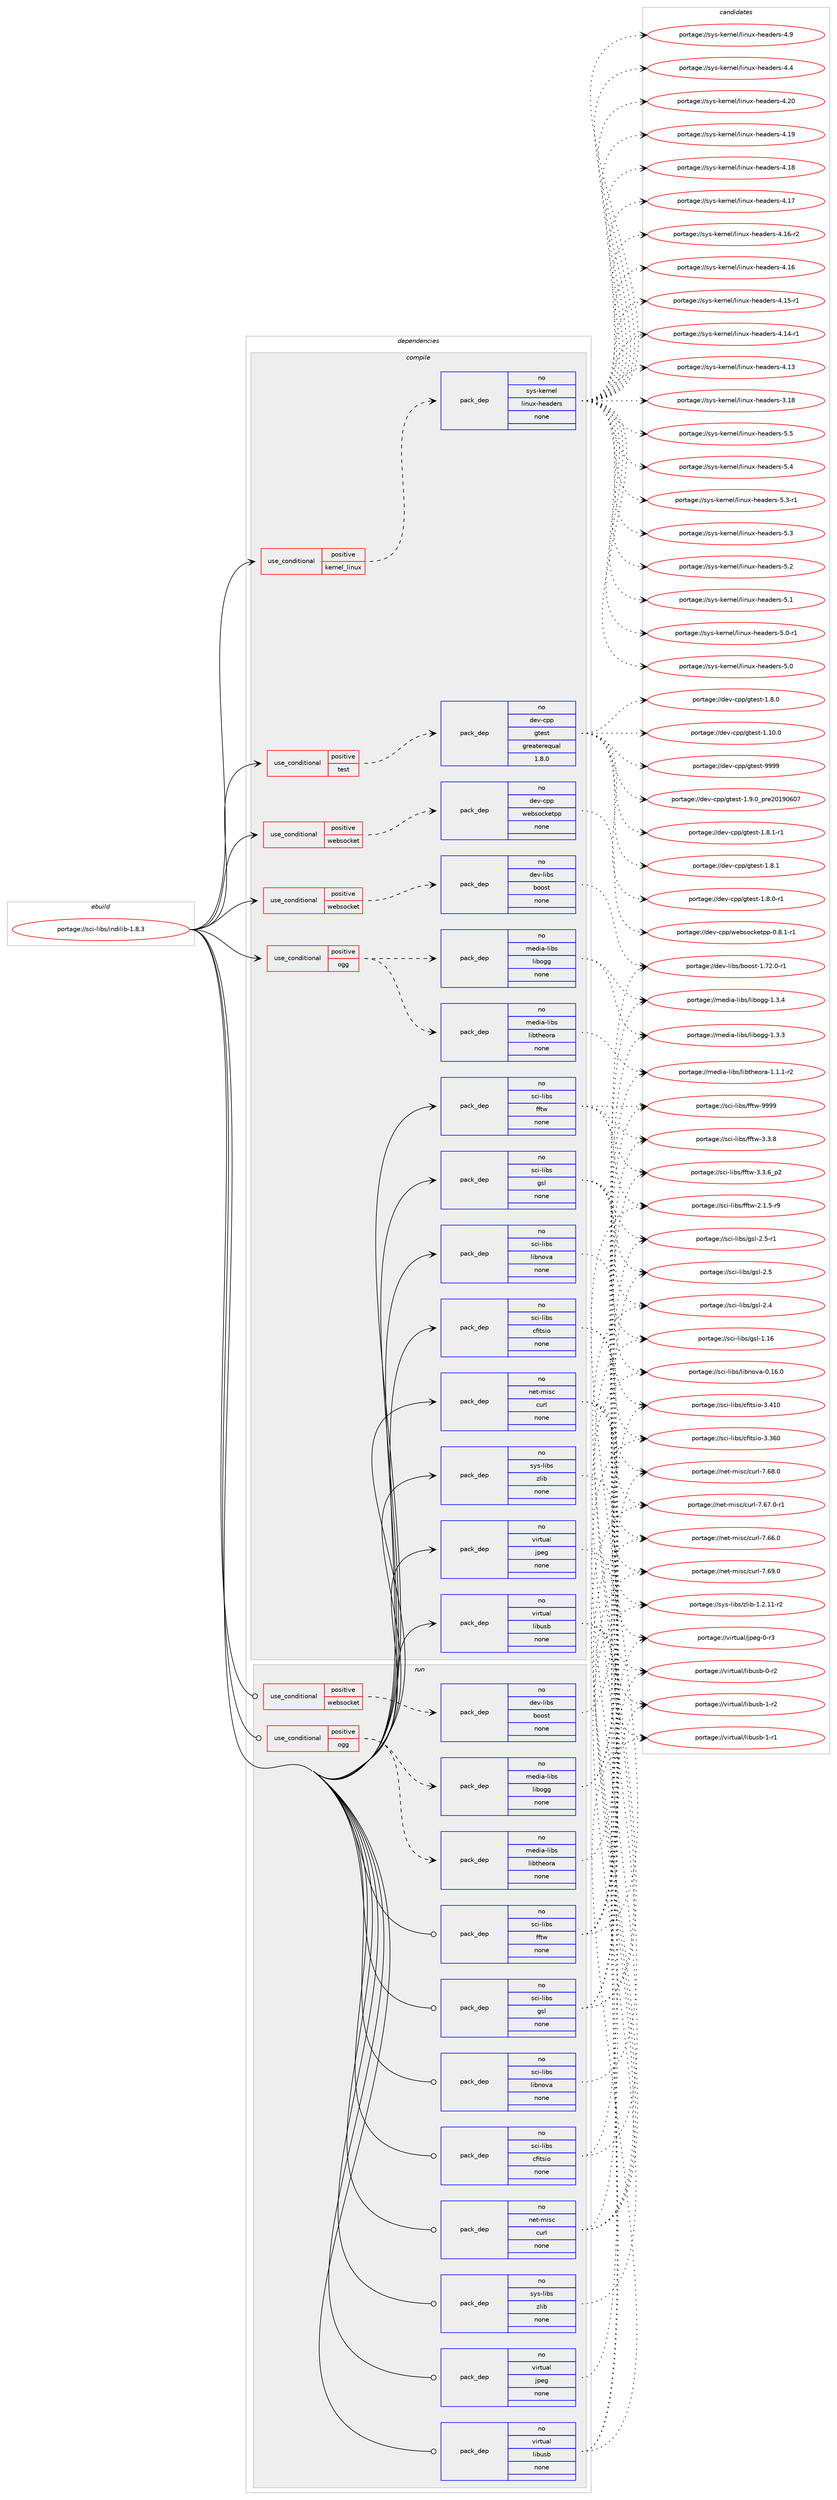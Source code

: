 digraph prolog {

# *************
# Graph options
# *************

newrank=true;
concentrate=true;
compound=true;
graph [rankdir=LR,fontname=Helvetica,fontsize=10,ranksep=1.5];#, ranksep=2.5, nodesep=0.2];
edge  [arrowhead=vee];
node  [fontname=Helvetica,fontsize=10];

# **********
# The ebuild
# **********

subgraph cluster_leftcol {
color=gray;
rank=same;
label=<<i>ebuild</i>>;
id [label="portage://sci-libs/indilib-1.8.3", color=red, width=4, href="../sci-libs/indilib-1.8.3.svg"];
}

# ****************
# The dependencies
# ****************

subgraph cluster_midcol {
color=gray;
label=<<i>dependencies</i>>;
subgraph cluster_compile {
fillcolor="#eeeeee";
style=filled;
label=<<i>compile</i>>;
subgraph cond7119 {
dependency39142 [label=<<TABLE BORDER="0" CELLBORDER="1" CELLSPACING="0" CELLPADDING="4"><TR><TD ROWSPAN="3" CELLPADDING="10">use_conditional</TD></TR><TR><TD>positive</TD></TR><TR><TD>kernel_linux</TD></TR></TABLE>>, shape=none, color=red];
subgraph pack31175 {
dependency39143 [label=<<TABLE BORDER="0" CELLBORDER="1" CELLSPACING="0" CELLPADDING="4" WIDTH="220"><TR><TD ROWSPAN="6" CELLPADDING="30">pack_dep</TD></TR><TR><TD WIDTH="110">no</TD></TR><TR><TD>sys-kernel</TD></TR><TR><TD>linux-headers</TD></TR><TR><TD>none</TD></TR><TR><TD></TD></TR></TABLE>>, shape=none, color=blue];
}
dependency39142:e -> dependency39143:w [weight=20,style="dashed",arrowhead="vee"];
}
id:e -> dependency39142:w [weight=20,style="solid",arrowhead="vee"];
subgraph cond7120 {
dependency39144 [label=<<TABLE BORDER="0" CELLBORDER="1" CELLSPACING="0" CELLPADDING="4"><TR><TD ROWSPAN="3" CELLPADDING="10">use_conditional</TD></TR><TR><TD>positive</TD></TR><TR><TD>ogg</TD></TR></TABLE>>, shape=none, color=red];
subgraph pack31176 {
dependency39145 [label=<<TABLE BORDER="0" CELLBORDER="1" CELLSPACING="0" CELLPADDING="4" WIDTH="220"><TR><TD ROWSPAN="6" CELLPADDING="30">pack_dep</TD></TR><TR><TD WIDTH="110">no</TD></TR><TR><TD>media-libs</TD></TR><TR><TD>libogg</TD></TR><TR><TD>none</TD></TR><TR><TD></TD></TR></TABLE>>, shape=none, color=blue];
}
dependency39144:e -> dependency39145:w [weight=20,style="dashed",arrowhead="vee"];
subgraph pack31177 {
dependency39146 [label=<<TABLE BORDER="0" CELLBORDER="1" CELLSPACING="0" CELLPADDING="4" WIDTH="220"><TR><TD ROWSPAN="6" CELLPADDING="30">pack_dep</TD></TR><TR><TD WIDTH="110">no</TD></TR><TR><TD>media-libs</TD></TR><TR><TD>libtheora</TD></TR><TR><TD>none</TD></TR><TR><TD></TD></TR></TABLE>>, shape=none, color=blue];
}
dependency39144:e -> dependency39146:w [weight=20,style="dashed",arrowhead="vee"];
}
id:e -> dependency39144:w [weight=20,style="solid",arrowhead="vee"];
subgraph cond7121 {
dependency39147 [label=<<TABLE BORDER="0" CELLBORDER="1" CELLSPACING="0" CELLPADDING="4"><TR><TD ROWSPAN="3" CELLPADDING="10">use_conditional</TD></TR><TR><TD>positive</TD></TR><TR><TD>test</TD></TR></TABLE>>, shape=none, color=red];
subgraph pack31178 {
dependency39148 [label=<<TABLE BORDER="0" CELLBORDER="1" CELLSPACING="0" CELLPADDING="4" WIDTH="220"><TR><TD ROWSPAN="6" CELLPADDING="30">pack_dep</TD></TR><TR><TD WIDTH="110">no</TD></TR><TR><TD>dev-cpp</TD></TR><TR><TD>gtest</TD></TR><TR><TD>greaterequal</TD></TR><TR><TD>1.8.0</TD></TR></TABLE>>, shape=none, color=blue];
}
dependency39147:e -> dependency39148:w [weight=20,style="dashed",arrowhead="vee"];
}
id:e -> dependency39147:w [weight=20,style="solid",arrowhead="vee"];
subgraph cond7122 {
dependency39149 [label=<<TABLE BORDER="0" CELLBORDER="1" CELLSPACING="0" CELLPADDING="4"><TR><TD ROWSPAN="3" CELLPADDING="10">use_conditional</TD></TR><TR><TD>positive</TD></TR><TR><TD>websocket</TD></TR></TABLE>>, shape=none, color=red];
subgraph pack31179 {
dependency39150 [label=<<TABLE BORDER="0" CELLBORDER="1" CELLSPACING="0" CELLPADDING="4" WIDTH="220"><TR><TD ROWSPAN="6" CELLPADDING="30">pack_dep</TD></TR><TR><TD WIDTH="110">no</TD></TR><TR><TD>dev-cpp</TD></TR><TR><TD>websocketpp</TD></TR><TR><TD>none</TD></TR><TR><TD></TD></TR></TABLE>>, shape=none, color=blue];
}
dependency39149:e -> dependency39150:w [weight=20,style="dashed",arrowhead="vee"];
}
id:e -> dependency39149:w [weight=20,style="solid",arrowhead="vee"];
subgraph cond7123 {
dependency39151 [label=<<TABLE BORDER="0" CELLBORDER="1" CELLSPACING="0" CELLPADDING="4"><TR><TD ROWSPAN="3" CELLPADDING="10">use_conditional</TD></TR><TR><TD>positive</TD></TR><TR><TD>websocket</TD></TR></TABLE>>, shape=none, color=red];
subgraph pack31180 {
dependency39152 [label=<<TABLE BORDER="0" CELLBORDER="1" CELLSPACING="0" CELLPADDING="4" WIDTH="220"><TR><TD ROWSPAN="6" CELLPADDING="30">pack_dep</TD></TR><TR><TD WIDTH="110">no</TD></TR><TR><TD>dev-libs</TD></TR><TR><TD>boost</TD></TR><TR><TD>none</TD></TR><TR><TD></TD></TR></TABLE>>, shape=none, color=blue];
}
dependency39151:e -> dependency39152:w [weight=20,style="dashed",arrowhead="vee"];
}
id:e -> dependency39151:w [weight=20,style="solid",arrowhead="vee"];
subgraph pack31181 {
dependency39153 [label=<<TABLE BORDER="0" CELLBORDER="1" CELLSPACING="0" CELLPADDING="4" WIDTH="220"><TR><TD ROWSPAN="6" CELLPADDING="30">pack_dep</TD></TR><TR><TD WIDTH="110">no</TD></TR><TR><TD>net-misc</TD></TR><TR><TD>curl</TD></TR><TR><TD>none</TD></TR><TR><TD></TD></TR></TABLE>>, shape=none, color=blue];
}
id:e -> dependency39153:w [weight=20,style="solid",arrowhead="vee"];
subgraph pack31182 {
dependency39154 [label=<<TABLE BORDER="0" CELLBORDER="1" CELLSPACING="0" CELLPADDING="4" WIDTH="220"><TR><TD ROWSPAN="6" CELLPADDING="30">pack_dep</TD></TR><TR><TD WIDTH="110">no</TD></TR><TR><TD>sci-libs</TD></TR><TR><TD>cfitsio</TD></TR><TR><TD>none</TD></TR><TR><TD></TD></TR></TABLE>>, shape=none, color=blue];
}
id:e -> dependency39154:w [weight=20,style="solid",arrowhead="vee"];
subgraph pack31183 {
dependency39155 [label=<<TABLE BORDER="0" CELLBORDER="1" CELLSPACING="0" CELLPADDING="4" WIDTH="220"><TR><TD ROWSPAN="6" CELLPADDING="30">pack_dep</TD></TR><TR><TD WIDTH="110">no</TD></TR><TR><TD>sci-libs</TD></TR><TR><TD>fftw</TD></TR><TR><TD>none</TD></TR><TR><TD></TD></TR></TABLE>>, shape=none, color=blue];
}
id:e -> dependency39155:w [weight=20,style="solid",arrowhead="vee"];
subgraph pack31184 {
dependency39156 [label=<<TABLE BORDER="0" CELLBORDER="1" CELLSPACING="0" CELLPADDING="4" WIDTH="220"><TR><TD ROWSPAN="6" CELLPADDING="30">pack_dep</TD></TR><TR><TD WIDTH="110">no</TD></TR><TR><TD>sci-libs</TD></TR><TR><TD>gsl</TD></TR><TR><TD>none</TD></TR><TR><TD></TD></TR></TABLE>>, shape=none, color=blue];
}
id:e -> dependency39156:w [weight=20,style="solid",arrowhead="vee"];
subgraph pack31185 {
dependency39157 [label=<<TABLE BORDER="0" CELLBORDER="1" CELLSPACING="0" CELLPADDING="4" WIDTH="220"><TR><TD ROWSPAN="6" CELLPADDING="30">pack_dep</TD></TR><TR><TD WIDTH="110">no</TD></TR><TR><TD>sci-libs</TD></TR><TR><TD>libnova</TD></TR><TR><TD>none</TD></TR><TR><TD></TD></TR></TABLE>>, shape=none, color=blue];
}
id:e -> dependency39157:w [weight=20,style="solid",arrowhead="vee"];
subgraph pack31186 {
dependency39158 [label=<<TABLE BORDER="0" CELLBORDER="1" CELLSPACING="0" CELLPADDING="4" WIDTH="220"><TR><TD ROWSPAN="6" CELLPADDING="30">pack_dep</TD></TR><TR><TD WIDTH="110">no</TD></TR><TR><TD>sys-libs</TD></TR><TR><TD>zlib</TD></TR><TR><TD>none</TD></TR><TR><TD></TD></TR></TABLE>>, shape=none, color=blue];
}
id:e -> dependency39158:w [weight=20,style="solid",arrowhead="vee"];
subgraph pack31187 {
dependency39159 [label=<<TABLE BORDER="0" CELLBORDER="1" CELLSPACING="0" CELLPADDING="4" WIDTH="220"><TR><TD ROWSPAN="6" CELLPADDING="30">pack_dep</TD></TR><TR><TD WIDTH="110">no</TD></TR><TR><TD>virtual</TD></TR><TR><TD>jpeg</TD></TR><TR><TD>none</TD></TR><TR><TD></TD></TR></TABLE>>, shape=none, color=blue];
}
id:e -> dependency39159:w [weight=20,style="solid",arrowhead="vee"];
subgraph pack31188 {
dependency39160 [label=<<TABLE BORDER="0" CELLBORDER="1" CELLSPACING="0" CELLPADDING="4" WIDTH="220"><TR><TD ROWSPAN="6" CELLPADDING="30">pack_dep</TD></TR><TR><TD WIDTH="110">no</TD></TR><TR><TD>virtual</TD></TR><TR><TD>libusb</TD></TR><TR><TD>none</TD></TR><TR><TD></TD></TR></TABLE>>, shape=none, color=blue];
}
id:e -> dependency39160:w [weight=20,style="solid",arrowhead="vee"];
}
subgraph cluster_compileandrun {
fillcolor="#eeeeee";
style=filled;
label=<<i>compile and run</i>>;
}
subgraph cluster_run {
fillcolor="#eeeeee";
style=filled;
label=<<i>run</i>>;
subgraph cond7124 {
dependency39161 [label=<<TABLE BORDER="0" CELLBORDER="1" CELLSPACING="0" CELLPADDING="4"><TR><TD ROWSPAN="3" CELLPADDING="10">use_conditional</TD></TR><TR><TD>positive</TD></TR><TR><TD>ogg</TD></TR></TABLE>>, shape=none, color=red];
subgraph pack31189 {
dependency39162 [label=<<TABLE BORDER="0" CELLBORDER="1" CELLSPACING="0" CELLPADDING="4" WIDTH="220"><TR><TD ROWSPAN="6" CELLPADDING="30">pack_dep</TD></TR><TR><TD WIDTH="110">no</TD></TR><TR><TD>media-libs</TD></TR><TR><TD>libogg</TD></TR><TR><TD>none</TD></TR><TR><TD></TD></TR></TABLE>>, shape=none, color=blue];
}
dependency39161:e -> dependency39162:w [weight=20,style="dashed",arrowhead="vee"];
subgraph pack31190 {
dependency39163 [label=<<TABLE BORDER="0" CELLBORDER="1" CELLSPACING="0" CELLPADDING="4" WIDTH="220"><TR><TD ROWSPAN="6" CELLPADDING="30">pack_dep</TD></TR><TR><TD WIDTH="110">no</TD></TR><TR><TD>media-libs</TD></TR><TR><TD>libtheora</TD></TR><TR><TD>none</TD></TR><TR><TD></TD></TR></TABLE>>, shape=none, color=blue];
}
dependency39161:e -> dependency39163:w [weight=20,style="dashed",arrowhead="vee"];
}
id:e -> dependency39161:w [weight=20,style="solid",arrowhead="odot"];
subgraph cond7125 {
dependency39164 [label=<<TABLE BORDER="0" CELLBORDER="1" CELLSPACING="0" CELLPADDING="4"><TR><TD ROWSPAN="3" CELLPADDING="10">use_conditional</TD></TR><TR><TD>positive</TD></TR><TR><TD>websocket</TD></TR></TABLE>>, shape=none, color=red];
subgraph pack31191 {
dependency39165 [label=<<TABLE BORDER="0" CELLBORDER="1" CELLSPACING="0" CELLPADDING="4" WIDTH="220"><TR><TD ROWSPAN="6" CELLPADDING="30">pack_dep</TD></TR><TR><TD WIDTH="110">no</TD></TR><TR><TD>dev-libs</TD></TR><TR><TD>boost</TD></TR><TR><TD>none</TD></TR><TR><TD></TD></TR></TABLE>>, shape=none, color=blue];
}
dependency39164:e -> dependency39165:w [weight=20,style="dashed",arrowhead="vee"];
}
id:e -> dependency39164:w [weight=20,style="solid",arrowhead="odot"];
subgraph pack31192 {
dependency39166 [label=<<TABLE BORDER="0" CELLBORDER="1" CELLSPACING="0" CELLPADDING="4" WIDTH="220"><TR><TD ROWSPAN="6" CELLPADDING="30">pack_dep</TD></TR><TR><TD WIDTH="110">no</TD></TR><TR><TD>net-misc</TD></TR><TR><TD>curl</TD></TR><TR><TD>none</TD></TR><TR><TD></TD></TR></TABLE>>, shape=none, color=blue];
}
id:e -> dependency39166:w [weight=20,style="solid",arrowhead="odot"];
subgraph pack31193 {
dependency39167 [label=<<TABLE BORDER="0" CELLBORDER="1" CELLSPACING="0" CELLPADDING="4" WIDTH="220"><TR><TD ROWSPAN="6" CELLPADDING="30">pack_dep</TD></TR><TR><TD WIDTH="110">no</TD></TR><TR><TD>sci-libs</TD></TR><TR><TD>cfitsio</TD></TR><TR><TD>none</TD></TR><TR><TD></TD></TR></TABLE>>, shape=none, color=blue];
}
id:e -> dependency39167:w [weight=20,style="solid",arrowhead="odot"];
subgraph pack31194 {
dependency39168 [label=<<TABLE BORDER="0" CELLBORDER="1" CELLSPACING="0" CELLPADDING="4" WIDTH="220"><TR><TD ROWSPAN="6" CELLPADDING="30">pack_dep</TD></TR><TR><TD WIDTH="110">no</TD></TR><TR><TD>sci-libs</TD></TR><TR><TD>fftw</TD></TR><TR><TD>none</TD></TR><TR><TD></TD></TR></TABLE>>, shape=none, color=blue];
}
id:e -> dependency39168:w [weight=20,style="solid",arrowhead="odot"];
subgraph pack31195 {
dependency39169 [label=<<TABLE BORDER="0" CELLBORDER="1" CELLSPACING="0" CELLPADDING="4" WIDTH="220"><TR><TD ROWSPAN="6" CELLPADDING="30">pack_dep</TD></TR><TR><TD WIDTH="110">no</TD></TR><TR><TD>sci-libs</TD></TR><TR><TD>gsl</TD></TR><TR><TD>none</TD></TR><TR><TD></TD></TR></TABLE>>, shape=none, color=blue];
}
id:e -> dependency39169:w [weight=20,style="solid",arrowhead="odot"];
subgraph pack31196 {
dependency39170 [label=<<TABLE BORDER="0" CELLBORDER="1" CELLSPACING="0" CELLPADDING="4" WIDTH="220"><TR><TD ROWSPAN="6" CELLPADDING="30">pack_dep</TD></TR><TR><TD WIDTH="110">no</TD></TR><TR><TD>sci-libs</TD></TR><TR><TD>libnova</TD></TR><TR><TD>none</TD></TR><TR><TD></TD></TR></TABLE>>, shape=none, color=blue];
}
id:e -> dependency39170:w [weight=20,style="solid",arrowhead="odot"];
subgraph pack31197 {
dependency39171 [label=<<TABLE BORDER="0" CELLBORDER="1" CELLSPACING="0" CELLPADDING="4" WIDTH="220"><TR><TD ROWSPAN="6" CELLPADDING="30">pack_dep</TD></TR><TR><TD WIDTH="110">no</TD></TR><TR><TD>sys-libs</TD></TR><TR><TD>zlib</TD></TR><TR><TD>none</TD></TR><TR><TD></TD></TR></TABLE>>, shape=none, color=blue];
}
id:e -> dependency39171:w [weight=20,style="solid",arrowhead="odot"];
subgraph pack31198 {
dependency39172 [label=<<TABLE BORDER="0" CELLBORDER="1" CELLSPACING="0" CELLPADDING="4" WIDTH="220"><TR><TD ROWSPAN="6" CELLPADDING="30">pack_dep</TD></TR><TR><TD WIDTH="110">no</TD></TR><TR><TD>virtual</TD></TR><TR><TD>jpeg</TD></TR><TR><TD>none</TD></TR><TR><TD></TD></TR></TABLE>>, shape=none, color=blue];
}
id:e -> dependency39172:w [weight=20,style="solid",arrowhead="odot"];
subgraph pack31199 {
dependency39173 [label=<<TABLE BORDER="0" CELLBORDER="1" CELLSPACING="0" CELLPADDING="4" WIDTH="220"><TR><TD ROWSPAN="6" CELLPADDING="30">pack_dep</TD></TR><TR><TD WIDTH="110">no</TD></TR><TR><TD>virtual</TD></TR><TR><TD>libusb</TD></TR><TR><TD>none</TD></TR><TR><TD></TD></TR></TABLE>>, shape=none, color=blue];
}
id:e -> dependency39173:w [weight=20,style="solid",arrowhead="odot"];
}
}

# **************
# The candidates
# **************

subgraph cluster_choices {
rank=same;
color=gray;
label=<<i>candidates</i>>;

subgraph choice31175 {
color=black;
nodesep=1;
choice1151211154510710111411010110847108105110117120451041019710010111411545534653 [label="portage://sys-kernel/linux-headers-5.5", color=red, width=4,href="../sys-kernel/linux-headers-5.5.svg"];
choice1151211154510710111411010110847108105110117120451041019710010111411545534652 [label="portage://sys-kernel/linux-headers-5.4", color=red, width=4,href="../sys-kernel/linux-headers-5.4.svg"];
choice11512111545107101114110101108471081051101171204510410197100101114115455346514511449 [label="portage://sys-kernel/linux-headers-5.3-r1", color=red, width=4,href="../sys-kernel/linux-headers-5.3-r1.svg"];
choice1151211154510710111411010110847108105110117120451041019710010111411545534651 [label="portage://sys-kernel/linux-headers-5.3", color=red, width=4,href="../sys-kernel/linux-headers-5.3.svg"];
choice1151211154510710111411010110847108105110117120451041019710010111411545534650 [label="portage://sys-kernel/linux-headers-5.2", color=red, width=4,href="../sys-kernel/linux-headers-5.2.svg"];
choice1151211154510710111411010110847108105110117120451041019710010111411545534649 [label="portage://sys-kernel/linux-headers-5.1", color=red, width=4,href="../sys-kernel/linux-headers-5.1.svg"];
choice11512111545107101114110101108471081051101171204510410197100101114115455346484511449 [label="portage://sys-kernel/linux-headers-5.0-r1", color=red, width=4,href="../sys-kernel/linux-headers-5.0-r1.svg"];
choice1151211154510710111411010110847108105110117120451041019710010111411545534648 [label="portage://sys-kernel/linux-headers-5.0", color=red, width=4,href="../sys-kernel/linux-headers-5.0.svg"];
choice1151211154510710111411010110847108105110117120451041019710010111411545524657 [label="portage://sys-kernel/linux-headers-4.9", color=red, width=4,href="../sys-kernel/linux-headers-4.9.svg"];
choice1151211154510710111411010110847108105110117120451041019710010111411545524652 [label="portage://sys-kernel/linux-headers-4.4", color=red, width=4,href="../sys-kernel/linux-headers-4.4.svg"];
choice115121115451071011141101011084710810511011712045104101971001011141154552465048 [label="portage://sys-kernel/linux-headers-4.20", color=red, width=4,href="../sys-kernel/linux-headers-4.20.svg"];
choice115121115451071011141101011084710810511011712045104101971001011141154552464957 [label="portage://sys-kernel/linux-headers-4.19", color=red, width=4,href="../sys-kernel/linux-headers-4.19.svg"];
choice115121115451071011141101011084710810511011712045104101971001011141154552464956 [label="portage://sys-kernel/linux-headers-4.18", color=red, width=4,href="../sys-kernel/linux-headers-4.18.svg"];
choice115121115451071011141101011084710810511011712045104101971001011141154552464955 [label="portage://sys-kernel/linux-headers-4.17", color=red, width=4,href="../sys-kernel/linux-headers-4.17.svg"];
choice1151211154510710111411010110847108105110117120451041019710010111411545524649544511450 [label="portage://sys-kernel/linux-headers-4.16-r2", color=red, width=4,href="../sys-kernel/linux-headers-4.16-r2.svg"];
choice115121115451071011141101011084710810511011712045104101971001011141154552464954 [label="portage://sys-kernel/linux-headers-4.16", color=red, width=4,href="../sys-kernel/linux-headers-4.16.svg"];
choice1151211154510710111411010110847108105110117120451041019710010111411545524649534511449 [label="portage://sys-kernel/linux-headers-4.15-r1", color=red, width=4,href="../sys-kernel/linux-headers-4.15-r1.svg"];
choice1151211154510710111411010110847108105110117120451041019710010111411545524649524511449 [label="portage://sys-kernel/linux-headers-4.14-r1", color=red, width=4,href="../sys-kernel/linux-headers-4.14-r1.svg"];
choice115121115451071011141101011084710810511011712045104101971001011141154552464951 [label="portage://sys-kernel/linux-headers-4.13", color=red, width=4,href="../sys-kernel/linux-headers-4.13.svg"];
choice115121115451071011141101011084710810511011712045104101971001011141154551464956 [label="portage://sys-kernel/linux-headers-3.18", color=red, width=4,href="../sys-kernel/linux-headers-3.18.svg"];
dependency39143:e -> choice1151211154510710111411010110847108105110117120451041019710010111411545534653:w [style=dotted,weight="100"];
dependency39143:e -> choice1151211154510710111411010110847108105110117120451041019710010111411545534652:w [style=dotted,weight="100"];
dependency39143:e -> choice11512111545107101114110101108471081051101171204510410197100101114115455346514511449:w [style=dotted,weight="100"];
dependency39143:e -> choice1151211154510710111411010110847108105110117120451041019710010111411545534651:w [style=dotted,weight="100"];
dependency39143:e -> choice1151211154510710111411010110847108105110117120451041019710010111411545534650:w [style=dotted,weight="100"];
dependency39143:e -> choice1151211154510710111411010110847108105110117120451041019710010111411545534649:w [style=dotted,weight="100"];
dependency39143:e -> choice11512111545107101114110101108471081051101171204510410197100101114115455346484511449:w [style=dotted,weight="100"];
dependency39143:e -> choice1151211154510710111411010110847108105110117120451041019710010111411545534648:w [style=dotted,weight="100"];
dependency39143:e -> choice1151211154510710111411010110847108105110117120451041019710010111411545524657:w [style=dotted,weight="100"];
dependency39143:e -> choice1151211154510710111411010110847108105110117120451041019710010111411545524652:w [style=dotted,weight="100"];
dependency39143:e -> choice115121115451071011141101011084710810511011712045104101971001011141154552465048:w [style=dotted,weight="100"];
dependency39143:e -> choice115121115451071011141101011084710810511011712045104101971001011141154552464957:w [style=dotted,weight="100"];
dependency39143:e -> choice115121115451071011141101011084710810511011712045104101971001011141154552464956:w [style=dotted,weight="100"];
dependency39143:e -> choice115121115451071011141101011084710810511011712045104101971001011141154552464955:w [style=dotted,weight="100"];
dependency39143:e -> choice1151211154510710111411010110847108105110117120451041019710010111411545524649544511450:w [style=dotted,weight="100"];
dependency39143:e -> choice115121115451071011141101011084710810511011712045104101971001011141154552464954:w [style=dotted,weight="100"];
dependency39143:e -> choice1151211154510710111411010110847108105110117120451041019710010111411545524649534511449:w [style=dotted,weight="100"];
dependency39143:e -> choice1151211154510710111411010110847108105110117120451041019710010111411545524649524511449:w [style=dotted,weight="100"];
dependency39143:e -> choice115121115451071011141101011084710810511011712045104101971001011141154552464951:w [style=dotted,weight="100"];
dependency39143:e -> choice115121115451071011141101011084710810511011712045104101971001011141154551464956:w [style=dotted,weight="100"];
}
subgraph choice31176 {
color=black;
nodesep=1;
choice1091011001059745108105981154710810598111103103454946514652 [label="portage://media-libs/libogg-1.3.4", color=red, width=4,href="../media-libs/libogg-1.3.4.svg"];
choice1091011001059745108105981154710810598111103103454946514651 [label="portage://media-libs/libogg-1.3.3", color=red, width=4,href="../media-libs/libogg-1.3.3.svg"];
dependency39145:e -> choice1091011001059745108105981154710810598111103103454946514652:w [style=dotted,weight="100"];
dependency39145:e -> choice1091011001059745108105981154710810598111103103454946514651:w [style=dotted,weight="100"];
}
subgraph choice31177 {
color=black;
nodesep=1;
choice1091011001059745108105981154710810598116104101111114974549464946494511450 [label="portage://media-libs/libtheora-1.1.1-r2", color=red, width=4,href="../media-libs/libtheora-1.1.1-r2.svg"];
dependency39146:e -> choice1091011001059745108105981154710810598116104101111114974549464946494511450:w [style=dotted,weight="100"];
}
subgraph choice31178 {
color=black;
nodesep=1;
choice1001011184599112112471031161011151164557575757 [label="portage://dev-cpp/gtest-9999", color=red, width=4,href="../dev-cpp/gtest-9999.svg"];
choice100101118459911211247103116101115116454946574648951121141015048495748544855 [label="portage://dev-cpp/gtest-1.9.0_pre20190607", color=red, width=4,href="../dev-cpp/gtest-1.9.0_pre20190607.svg"];
choice1001011184599112112471031161011151164549465646494511449 [label="portage://dev-cpp/gtest-1.8.1-r1", color=red, width=4,href="../dev-cpp/gtest-1.8.1-r1.svg"];
choice100101118459911211247103116101115116454946564649 [label="portage://dev-cpp/gtest-1.8.1", color=red, width=4,href="../dev-cpp/gtest-1.8.1.svg"];
choice1001011184599112112471031161011151164549465646484511449 [label="portage://dev-cpp/gtest-1.8.0-r1", color=red, width=4,href="../dev-cpp/gtest-1.8.0-r1.svg"];
choice100101118459911211247103116101115116454946564648 [label="portage://dev-cpp/gtest-1.8.0", color=red, width=4,href="../dev-cpp/gtest-1.8.0.svg"];
choice10010111845991121124710311610111511645494649484648 [label="portage://dev-cpp/gtest-1.10.0", color=red, width=4,href="../dev-cpp/gtest-1.10.0.svg"];
dependency39148:e -> choice1001011184599112112471031161011151164557575757:w [style=dotted,weight="100"];
dependency39148:e -> choice100101118459911211247103116101115116454946574648951121141015048495748544855:w [style=dotted,weight="100"];
dependency39148:e -> choice1001011184599112112471031161011151164549465646494511449:w [style=dotted,weight="100"];
dependency39148:e -> choice100101118459911211247103116101115116454946564649:w [style=dotted,weight="100"];
dependency39148:e -> choice1001011184599112112471031161011151164549465646484511449:w [style=dotted,weight="100"];
dependency39148:e -> choice100101118459911211247103116101115116454946564648:w [style=dotted,weight="100"];
dependency39148:e -> choice10010111845991121124710311610111511645494649484648:w [style=dotted,weight="100"];
}
subgraph choice31179 {
color=black;
nodesep=1;
choice10010111845991121124711910198115111991071011161121124548465646494511449 [label="portage://dev-cpp/websocketpp-0.8.1-r1", color=red, width=4,href="../dev-cpp/websocketpp-0.8.1-r1.svg"];
dependency39150:e -> choice10010111845991121124711910198115111991071011161121124548465646494511449:w [style=dotted,weight="100"];
}
subgraph choice31180 {
color=black;
nodesep=1;
choice10010111845108105981154798111111115116454946555046484511449 [label="portage://dev-libs/boost-1.72.0-r1", color=red, width=4,href="../dev-libs/boost-1.72.0-r1.svg"];
dependency39152:e -> choice10010111845108105981154798111111115116454946555046484511449:w [style=dotted,weight="100"];
}
subgraph choice31181 {
color=black;
nodesep=1;
choice1101011164510910511599479911711410845554654574648 [label="portage://net-misc/curl-7.69.0", color=red, width=4,href="../net-misc/curl-7.69.0.svg"];
choice1101011164510910511599479911711410845554654564648 [label="portage://net-misc/curl-7.68.0", color=red, width=4,href="../net-misc/curl-7.68.0.svg"];
choice11010111645109105115994799117114108455546545546484511449 [label="portage://net-misc/curl-7.67.0-r1", color=red, width=4,href="../net-misc/curl-7.67.0-r1.svg"];
choice1101011164510910511599479911711410845554654544648 [label="portage://net-misc/curl-7.66.0", color=red, width=4,href="../net-misc/curl-7.66.0.svg"];
dependency39153:e -> choice1101011164510910511599479911711410845554654574648:w [style=dotted,weight="100"];
dependency39153:e -> choice1101011164510910511599479911711410845554654564648:w [style=dotted,weight="100"];
dependency39153:e -> choice11010111645109105115994799117114108455546545546484511449:w [style=dotted,weight="100"];
dependency39153:e -> choice1101011164510910511599479911711410845554654544648:w [style=dotted,weight="100"];
}
subgraph choice31182 {
color=black;
nodesep=1;
choice1159910545108105981154799102105116115105111455146524948 [label="portage://sci-libs/cfitsio-3.410", color=red, width=4,href="../sci-libs/cfitsio-3.410.svg"];
choice1159910545108105981154799102105116115105111455146515448 [label="portage://sci-libs/cfitsio-3.360", color=red, width=4,href="../sci-libs/cfitsio-3.360.svg"];
dependency39154:e -> choice1159910545108105981154799102105116115105111455146524948:w [style=dotted,weight="100"];
dependency39154:e -> choice1159910545108105981154799102105116115105111455146515448:w [style=dotted,weight="100"];
}
subgraph choice31183 {
color=black;
nodesep=1;
choice115991054510810598115471021021161194557575757 [label="portage://sci-libs/fftw-9999", color=red, width=4,href="../sci-libs/fftw-9999.svg"];
choice11599105451081059811547102102116119455146514656 [label="portage://sci-libs/fftw-3.3.8", color=red, width=4,href="../sci-libs/fftw-3.3.8.svg"];
choice115991054510810598115471021021161194551465146549511250 [label="portage://sci-libs/fftw-3.3.6_p2", color=red, width=4,href="../sci-libs/fftw-3.3.6_p2.svg"];
choice115991054510810598115471021021161194550464946534511457 [label="portage://sci-libs/fftw-2.1.5-r9", color=red, width=4,href="../sci-libs/fftw-2.1.5-r9.svg"];
dependency39155:e -> choice115991054510810598115471021021161194557575757:w [style=dotted,weight="100"];
dependency39155:e -> choice11599105451081059811547102102116119455146514656:w [style=dotted,weight="100"];
dependency39155:e -> choice115991054510810598115471021021161194551465146549511250:w [style=dotted,weight="100"];
dependency39155:e -> choice115991054510810598115471021021161194550464946534511457:w [style=dotted,weight="100"];
}
subgraph choice31184 {
color=black;
nodesep=1;
choice11599105451081059811547103115108455046534511449 [label="portage://sci-libs/gsl-2.5-r1", color=red, width=4,href="../sci-libs/gsl-2.5-r1.svg"];
choice1159910545108105981154710311510845504653 [label="portage://sci-libs/gsl-2.5", color=red, width=4,href="../sci-libs/gsl-2.5.svg"];
choice1159910545108105981154710311510845504652 [label="portage://sci-libs/gsl-2.4", color=red, width=4,href="../sci-libs/gsl-2.4.svg"];
choice115991054510810598115471031151084549464954 [label="portage://sci-libs/gsl-1.16", color=red, width=4,href="../sci-libs/gsl-1.16.svg"];
dependency39156:e -> choice11599105451081059811547103115108455046534511449:w [style=dotted,weight="100"];
dependency39156:e -> choice1159910545108105981154710311510845504653:w [style=dotted,weight="100"];
dependency39156:e -> choice1159910545108105981154710311510845504652:w [style=dotted,weight="100"];
dependency39156:e -> choice115991054510810598115471031151084549464954:w [style=dotted,weight="100"];
}
subgraph choice31185 {
color=black;
nodesep=1;
choice11599105451081059811547108105981101111189745484649544648 [label="portage://sci-libs/libnova-0.16.0", color=red, width=4,href="../sci-libs/libnova-0.16.0.svg"];
dependency39157:e -> choice11599105451081059811547108105981101111189745484649544648:w [style=dotted,weight="100"];
}
subgraph choice31186 {
color=black;
nodesep=1;
choice11512111545108105981154712210810598454946504649494511450 [label="portage://sys-libs/zlib-1.2.11-r2", color=red, width=4,href="../sys-libs/zlib-1.2.11-r2.svg"];
dependency39158:e -> choice11512111545108105981154712210810598454946504649494511450:w [style=dotted,weight="100"];
}
subgraph choice31187 {
color=black;
nodesep=1;
choice118105114116117971084710611210110345484511451 [label="portage://virtual/jpeg-0-r3", color=red, width=4,href="../virtual/jpeg-0-r3.svg"];
dependency39159:e -> choice118105114116117971084710611210110345484511451:w [style=dotted,weight="100"];
}
subgraph choice31188 {
color=black;
nodesep=1;
choice1181051141161179710847108105981171159845494511450 [label="portage://virtual/libusb-1-r2", color=red, width=4,href="../virtual/libusb-1-r2.svg"];
choice1181051141161179710847108105981171159845494511449 [label="portage://virtual/libusb-1-r1", color=red, width=4,href="../virtual/libusb-1-r1.svg"];
choice1181051141161179710847108105981171159845484511450 [label="portage://virtual/libusb-0-r2", color=red, width=4,href="../virtual/libusb-0-r2.svg"];
dependency39160:e -> choice1181051141161179710847108105981171159845494511450:w [style=dotted,weight="100"];
dependency39160:e -> choice1181051141161179710847108105981171159845494511449:w [style=dotted,weight="100"];
dependency39160:e -> choice1181051141161179710847108105981171159845484511450:w [style=dotted,weight="100"];
}
subgraph choice31189 {
color=black;
nodesep=1;
choice1091011001059745108105981154710810598111103103454946514652 [label="portage://media-libs/libogg-1.3.4", color=red, width=4,href="../media-libs/libogg-1.3.4.svg"];
choice1091011001059745108105981154710810598111103103454946514651 [label="portage://media-libs/libogg-1.3.3", color=red, width=4,href="../media-libs/libogg-1.3.3.svg"];
dependency39162:e -> choice1091011001059745108105981154710810598111103103454946514652:w [style=dotted,weight="100"];
dependency39162:e -> choice1091011001059745108105981154710810598111103103454946514651:w [style=dotted,weight="100"];
}
subgraph choice31190 {
color=black;
nodesep=1;
choice1091011001059745108105981154710810598116104101111114974549464946494511450 [label="portage://media-libs/libtheora-1.1.1-r2", color=red, width=4,href="../media-libs/libtheora-1.1.1-r2.svg"];
dependency39163:e -> choice1091011001059745108105981154710810598116104101111114974549464946494511450:w [style=dotted,weight="100"];
}
subgraph choice31191 {
color=black;
nodesep=1;
choice10010111845108105981154798111111115116454946555046484511449 [label="portage://dev-libs/boost-1.72.0-r1", color=red, width=4,href="../dev-libs/boost-1.72.0-r1.svg"];
dependency39165:e -> choice10010111845108105981154798111111115116454946555046484511449:w [style=dotted,weight="100"];
}
subgraph choice31192 {
color=black;
nodesep=1;
choice1101011164510910511599479911711410845554654574648 [label="portage://net-misc/curl-7.69.0", color=red, width=4,href="../net-misc/curl-7.69.0.svg"];
choice1101011164510910511599479911711410845554654564648 [label="portage://net-misc/curl-7.68.0", color=red, width=4,href="../net-misc/curl-7.68.0.svg"];
choice11010111645109105115994799117114108455546545546484511449 [label="portage://net-misc/curl-7.67.0-r1", color=red, width=4,href="../net-misc/curl-7.67.0-r1.svg"];
choice1101011164510910511599479911711410845554654544648 [label="portage://net-misc/curl-7.66.0", color=red, width=4,href="../net-misc/curl-7.66.0.svg"];
dependency39166:e -> choice1101011164510910511599479911711410845554654574648:w [style=dotted,weight="100"];
dependency39166:e -> choice1101011164510910511599479911711410845554654564648:w [style=dotted,weight="100"];
dependency39166:e -> choice11010111645109105115994799117114108455546545546484511449:w [style=dotted,weight="100"];
dependency39166:e -> choice1101011164510910511599479911711410845554654544648:w [style=dotted,weight="100"];
}
subgraph choice31193 {
color=black;
nodesep=1;
choice1159910545108105981154799102105116115105111455146524948 [label="portage://sci-libs/cfitsio-3.410", color=red, width=4,href="../sci-libs/cfitsio-3.410.svg"];
choice1159910545108105981154799102105116115105111455146515448 [label="portage://sci-libs/cfitsio-3.360", color=red, width=4,href="../sci-libs/cfitsio-3.360.svg"];
dependency39167:e -> choice1159910545108105981154799102105116115105111455146524948:w [style=dotted,weight="100"];
dependency39167:e -> choice1159910545108105981154799102105116115105111455146515448:w [style=dotted,weight="100"];
}
subgraph choice31194 {
color=black;
nodesep=1;
choice115991054510810598115471021021161194557575757 [label="portage://sci-libs/fftw-9999", color=red, width=4,href="../sci-libs/fftw-9999.svg"];
choice11599105451081059811547102102116119455146514656 [label="portage://sci-libs/fftw-3.3.8", color=red, width=4,href="../sci-libs/fftw-3.3.8.svg"];
choice115991054510810598115471021021161194551465146549511250 [label="portage://sci-libs/fftw-3.3.6_p2", color=red, width=4,href="../sci-libs/fftw-3.3.6_p2.svg"];
choice115991054510810598115471021021161194550464946534511457 [label="portage://sci-libs/fftw-2.1.5-r9", color=red, width=4,href="../sci-libs/fftw-2.1.5-r9.svg"];
dependency39168:e -> choice115991054510810598115471021021161194557575757:w [style=dotted,weight="100"];
dependency39168:e -> choice11599105451081059811547102102116119455146514656:w [style=dotted,weight="100"];
dependency39168:e -> choice115991054510810598115471021021161194551465146549511250:w [style=dotted,weight="100"];
dependency39168:e -> choice115991054510810598115471021021161194550464946534511457:w [style=dotted,weight="100"];
}
subgraph choice31195 {
color=black;
nodesep=1;
choice11599105451081059811547103115108455046534511449 [label="portage://sci-libs/gsl-2.5-r1", color=red, width=4,href="../sci-libs/gsl-2.5-r1.svg"];
choice1159910545108105981154710311510845504653 [label="portage://sci-libs/gsl-2.5", color=red, width=4,href="../sci-libs/gsl-2.5.svg"];
choice1159910545108105981154710311510845504652 [label="portage://sci-libs/gsl-2.4", color=red, width=4,href="../sci-libs/gsl-2.4.svg"];
choice115991054510810598115471031151084549464954 [label="portage://sci-libs/gsl-1.16", color=red, width=4,href="../sci-libs/gsl-1.16.svg"];
dependency39169:e -> choice11599105451081059811547103115108455046534511449:w [style=dotted,weight="100"];
dependency39169:e -> choice1159910545108105981154710311510845504653:w [style=dotted,weight="100"];
dependency39169:e -> choice1159910545108105981154710311510845504652:w [style=dotted,weight="100"];
dependency39169:e -> choice115991054510810598115471031151084549464954:w [style=dotted,weight="100"];
}
subgraph choice31196 {
color=black;
nodesep=1;
choice11599105451081059811547108105981101111189745484649544648 [label="portage://sci-libs/libnova-0.16.0", color=red, width=4,href="../sci-libs/libnova-0.16.0.svg"];
dependency39170:e -> choice11599105451081059811547108105981101111189745484649544648:w [style=dotted,weight="100"];
}
subgraph choice31197 {
color=black;
nodesep=1;
choice11512111545108105981154712210810598454946504649494511450 [label="portage://sys-libs/zlib-1.2.11-r2", color=red, width=4,href="../sys-libs/zlib-1.2.11-r2.svg"];
dependency39171:e -> choice11512111545108105981154712210810598454946504649494511450:w [style=dotted,weight="100"];
}
subgraph choice31198 {
color=black;
nodesep=1;
choice118105114116117971084710611210110345484511451 [label="portage://virtual/jpeg-0-r3", color=red, width=4,href="../virtual/jpeg-0-r3.svg"];
dependency39172:e -> choice118105114116117971084710611210110345484511451:w [style=dotted,weight="100"];
}
subgraph choice31199 {
color=black;
nodesep=1;
choice1181051141161179710847108105981171159845494511450 [label="portage://virtual/libusb-1-r2", color=red, width=4,href="../virtual/libusb-1-r2.svg"];
choice1181051141161179710847108105981171159845494511449 [label="portage://virtual/libusb-1-r1", color=red, width=4,href="../virtual/libusb-1-r1.svg"];
choice1181051141161179710847108105981171159845484511450 [label="portage://virtual/libusb-0-r2", color=red, width=4,href="../virtual/libusb-0-r2.svg"];
dependency39173:e -> choice1181051141161179710847108105981171159845494511450:w [style=dotted,weight="100"];
dependency39173:e -> choice1181051141161179710847108105981171159845494511449:w [style=dotted,weight="100"];
dependency39173:e -> choice1181051141161179710847108105981171159845484511450:w [style=dotted,weight="100"];
}
}

}
